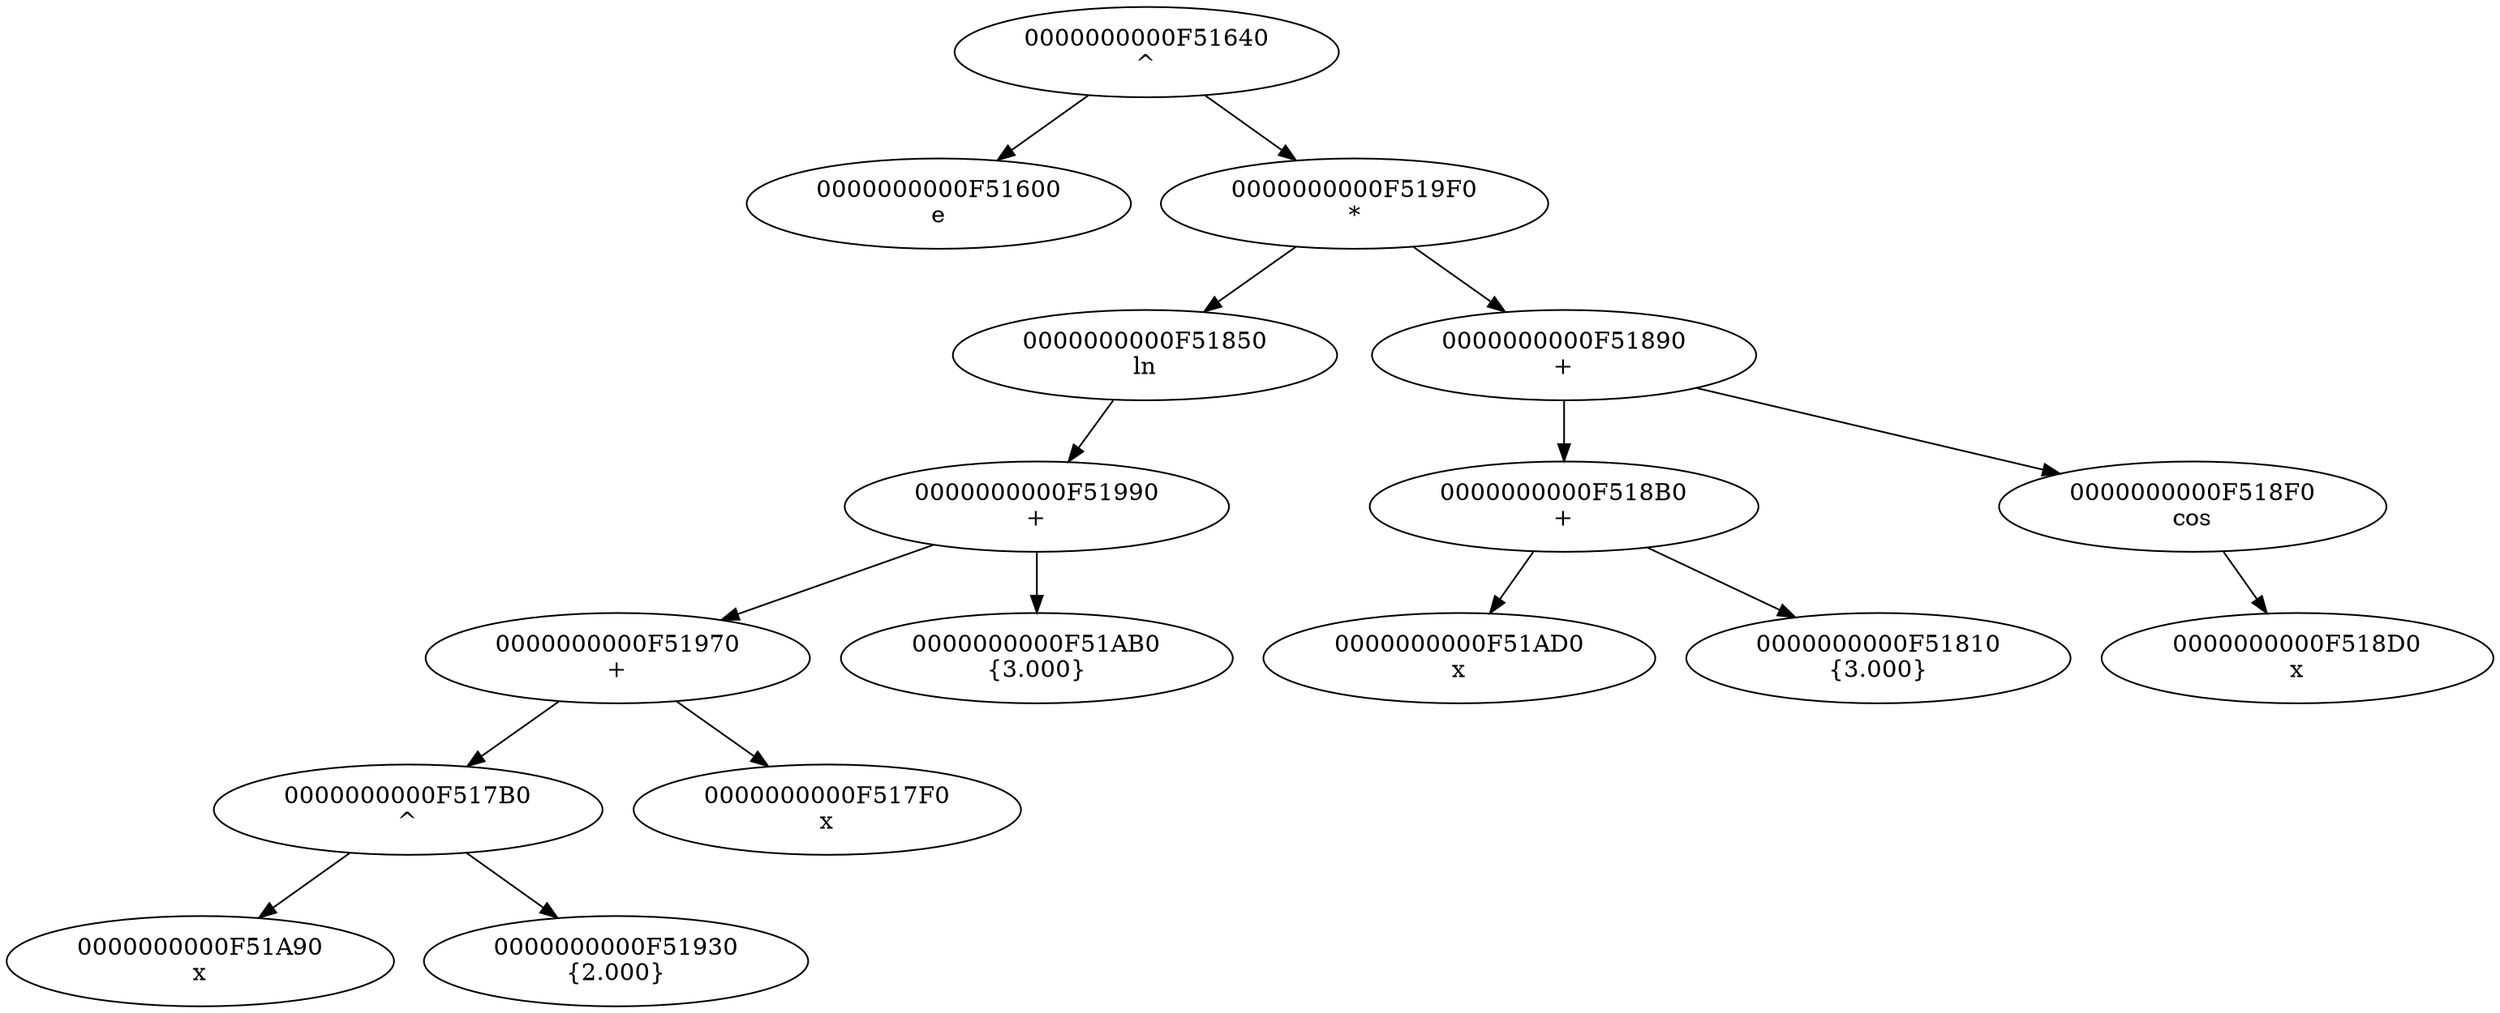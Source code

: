 digraph G{
"0000000000F51640
^"->"0000000000F51600
e";
"0000000000F51640
^"->"0000000000F519F0
*";
"0000000000F51600
e";
"0000000000F519F0
*"->"0000000000F51850
ln";
"0000000000F519F0
*"->"0000000000F51890
+";
"0000000000F51850
ln"->"0000000000F51990
+";
"0000000000F51990
+"->"0000000000F51970
+";
"0000000000F51990
+"->"0000000000F51AB0
{3.000}";
"0000000000F51970
+"->"0000000000F517B0
^";
"0000000000F51970
+"->"0000000000F517F0
x";
"0000000000F517B0
^"->"0000000000F51A90
x";
"0000000000F517B0
^"->"0000000000F51930
{2.000}";
"0000000000F51A90
x";
"0000000000F51930
{2.000}";
"0000000000F517F0
x";
"0000000000F51AB0
{3.000}";
"0000000000F51890
+"->"0000000000F518B0
+";
"0000000000F51890
+"->"0000000000F518F0
cos";
"0000000000F518B0
+"->"0000000000F51AD0
x";
"0000000000F518B0
+"->"0000000000F51810
{3.000}";
"0000000000F51AD0
x";
"0000000000F51810
{3.000}";
"0000000000F518F0
cos"->"0000000000F518D0
x";
"0000000000F518D0
x";
}